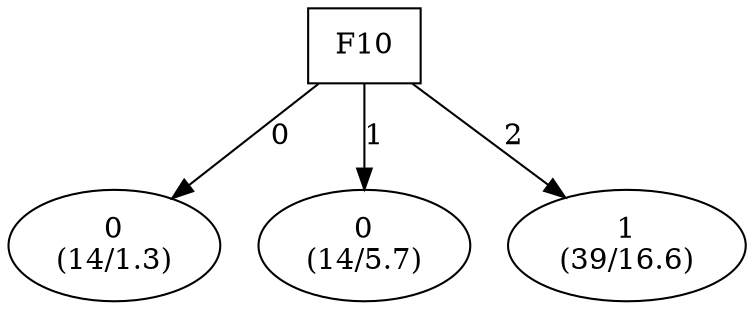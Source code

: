 digraph YaDT {
n0 [ shape=box, label="F10\n"]
n0 -> n1 [label="0"]
n1 [ shape=ellipse, label="0\n(14/1.3)"]
n0 -> n2 [label="1"]
n2 [ shape=ellipse, label="0\n(14/5.7)"]
n0 -> n3 [label="2"]
n3 [ shape=ellipse, label="1\n(39/16.6)"]
}
